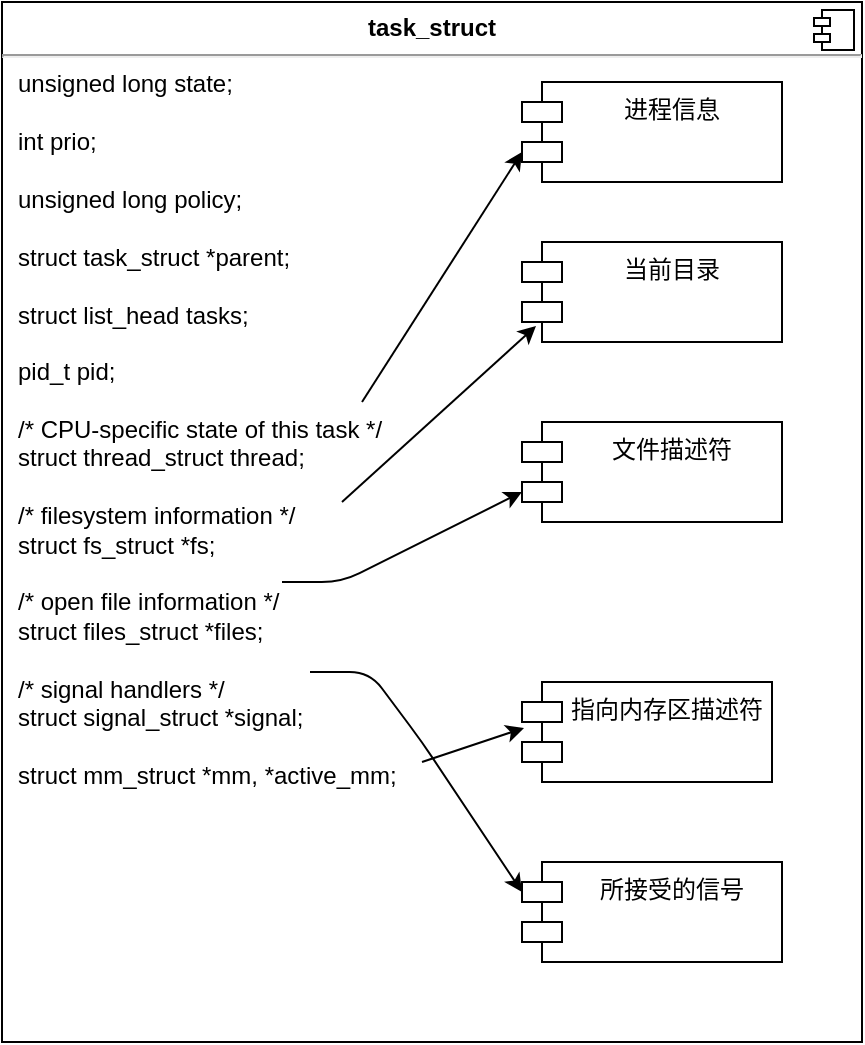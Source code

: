 <mxfile version="13.10.0" type="embed">
    <diagram id="ebM5MU2hx3BHqO1Bl5co" name="Page-1">
        <mxGraphModel dx="1228" dy="516" grid="0" gridSize="10" guides="1" tooltips="1" connect="1" arrows="1" fold="1" page="1" pageScale="1" pageWidth="827" pageHeight="1169" math="0" shadow="0">
            <root>
                <mxCell id="0"/>
                <mxCell id="1" parent="0"/>
                <mxCell id="2" value="&lt;p style=&quot;margin: 0px ; margin-top: 6px ; text-align: center&quot;&gt;&lt;b&gt;task_struct&lt;/b&gt;&lt;/p&gt;&lt;hr&gt;&lt;p style=&quot;margin: 0px ; margin-left: 8px&quot;&gt;unsigned long state;&lt;/p&gt;&lt;p style=&quot;margin: 0px ; margin-left: 8px&quot;&gt;&lt;br&gt;&lt;/p&gt;&lt;p style=&quot;margin: 0px ; margin-left: 8px&quot;&gt;int prio;&lt;/p&gt;&lt;p style=&quot;margin: 0px ; margin-left: 8px&quot;&gt;&lt;br&gt;&lt;/p&gt;&lt;p style=&quot;margin: 0px ; margin-left: 8px&quot;&gt;unsigned long policy;&lt;/p&gt;&lt;p style=&quot;margin: 0px ; margin-left: 8px&quot;&gt;&lt;br&gt;&lt;/p&gt;&lt;p style=&quot;margin: 0px ; margin-left: 8px&quot;&gt;struct task_struct *parent;&lt;/p&gt;&lt;p style=&quot;margin: 0px ; margin-left: 8px&quot;&gt;&lt;br&gt;&lt;/p&gt;&lt;p style=&quot;margin: 0px ; margin-left: 8px&quot;&gt;struct list_head tasks;&lt;/p&gt;&lt;p style=&quot;margin: 0px ; margin-left: 8px&quot;&gt;&lt;br&gt;&lt;/p&gt;&lt;p style=&quot;margin: 0px ; margin-left: 8px&quot;&gt;pid_t pid;&lt;/p&gt;&lt;p style=&quot;margin: 0px ; margin-left: 8px&quot;&gt;&lt;br&gt;&lt;/p&gt;&lt;p style=&quot;margin: 0px ; margin-left: 8px&quot;&gt;/* CPU-specific state of this task */&lt;/p&gt;&lt;p style=&quot;margin: 0px ; margin-left: 8px&quot;&gt;&lt;span&gt;&#9;&lt;/span&gt;struct thread_struct thread;&lt;/p&gt;&lt;p style=&quot;margin: 0px ; margin-left: 8px&quot;&gt;&lt;br&gt;&lt;/p&gt;&lt;p style=&quot;margin: 0px ; margin-left: 8px&quot;&gt;/* filesystem information */&lt;/p&gt;&lt;p style=&quot;margin: 0px ; margin-left: 8px&quot;&gt;&lt;span&gt;&#9;&lt;/span&gt;struct fs_struct *fs;&lt;/p&gt;&lt;p style=&quot;margin: 0px ; margin-left: 8px&quot;&gt;&lt;br&gt;&lt;/p&gt;&lt;p style=&quot;margin: 0px ; margin-left: 8px&quot;&gt;/* open file information */&lt;/p&gt;&lt;p style=&quot;margin: 0px ; margin-left: 8px&quot;&gt;&lt;span&gt;&#9;&lt;/span&gt;struct files_struct *files;&lt;/p&gt;&lt;p style=&quot;margin: 0px ; margin-left: 8px&quot;&gt;&lt;br&gt;&lt;/p&gt;&lt;p style=&quot;margin: 0px ; margin-left: 8px&quot;&gt;/* signal handlers */&lt;br&gt;&lt;/p&gt;&lt;p style=&quot;margin: 0px ; margin-left: 8px&quot;&gt;struct signal_struct *signal;&lt;br&gt;&lt;/p&gt;&lt;p style=&quot;margin: 0px ; margin-left: 8px&quot;&gt;&lt;br&gt;&lt;/p&gt;&lt;p style=&quot;margin: 0px ; margin-left: 8px&quot;&gt;struct mm_struct *mm, *active_mm;&lt;br&gt;&lt;/p&gt;" style="align=left;overflow=fill;html=1;dropTarget=0;" vertex="1" parent="1">
                    <mxGeometry x="260" y="110" width="430" height="520" as="geometry"/>
                </mxCell>
                <mxCell id="3" value="" style="shape=component;jettyWidth=8;jettyHeight=4;" vertex="1" parent="2">
                    <mxGeometry x="1" width="20" height="20" relative="1" as="geometry">
                        <mxPoint x="-24" y="4" as="offset"/>
                    </mxGeometry>
                </mxCell>
                <mxCell id="4" value="当前目录" style="shape=module;align=left;spacingLeft=20;align=center;verticalAlign=top;" vertex="1" parent="1">
                    <mxGeometry x="520" y="230" width="130" height="50" as="geometry"/>
                </mxCell>
                <mxCell id="6" value="文件描述符" style="shape=module;align=left;spacingLeft=20;align=center;verticalAlign=top;" vertex="1" parent="1">
                    <mxGeometry x="520" y="320" width="130" height="50" as="geometry"/>
                </mxCell>
                <mxCell id="7" value="" style="endArrow=classic;html=1;entryX=0;entryY=0;entryDx=0;entryDy=35;entryPerimeter=0;exitX=0.429;exitY=0.625;exitDx=0;exitDy=0;exitPerimeter=0;" edge="1" parent="1" target="6">
                    <mxGeometry width="50" height="50" relative="1" as="geometry">
                        <mxPoint x="400.0" y="400" as="sourcePoint"/>
                        <mxPoint x="479.85" y="310" as="targetPoint"/>
                        <Array as="points">
                            <mxPoint x="429.85" y="400"/>
                        </Array>
                    </mxGeometry>
                </mxCell>
                <mxCell id="9" value="进程信息" style="shape=module;align=left;spacingLeft=20;align=center;verticalAlign=top;" vertex="1" parent="1">
                    <mxGeometry x="520" y="150" width="130" height="50" as="geometry"/>
                </mxCell>
                <mxCell id="10" value="指向内存区描述符" style="shape=module;align=left;spacingLeft=20;align=center;verticalAlign=top;" vertex="1" parent="1">
                    <mxGeometry x="520" y="450" width="125" height="50" as="geometry"/>
                </mxCell>
                <mxCell id="11" value="所接受的信号" style="shape=module;align=left;spacingLeft=20;align=center;verticalAlign=top;" vertex="1" parent="1">
                    <mxGeometry x="520" y="540" width="130" height="50" as="geometry"/>
                </mxCell>
                <mxCell id="12" value="" style="endArrow=classic;html=1;entryX=0;entryY=0;entryDx=0;entryDy=15;entryPerimeter=0;exitX=0.429;exitY=0.625;exitDx=0;exitDy=0;exitPerimeter=0;" edge="1" parent="1" target="11">
                    <mxGeometry width="50" height="50" relative="1" as="geometry">
                        <mxPoint x="414" y="445" as="sourcePoint"/>
                        <mxPoint x="534" y="400" as="targetPoint"/>
                        <Array as="points">
                            <mxPoint x="443.85" y="445"/>
                            <mxPoint x="470" y="480"/>
                        </Array>
                    </mxGeometry>
                </mxCell>
                <mxCell id="14" value="" style="endArrow=classic;html=1;entryX=0.008;entryY=0.46;entryDx=0;entryDy=0;entryPerimeter=0;" edge="1" parent="1" target="10">
                    <mxGeometry width="50" height="50" relative="1" as="geometry">
                        <mxPoint x="470" y="490" as="sourcePoint"/>
                        <mxPoint x="520" y="350" as="targetPoint"/>
                        <Array as="points"/>
                    </mxGeometry>
                </mxCell>
                <mxCell id="17" value="" style="endArrow=classic;html=1;entryX=0.054;entryY=0.84;entryDx=0;entryDy=0;entryPerimeter=0;" edge="1" parent="1" target="4">
                    <mxGeometry width="50" height="50" relative="1" as="geometry">
                        <mxPoint x="430" y="360" as="sourcePoint"/>
                        <mxPoint x="470" y="300" as="targetPoint"/>
                    </mxGeometry>
                </mxCell>
                <mxCell id="19" value="" style="endArrow=classic;html=1;entryX=0;entryY=0;entryDx=0;entryDy=35;entryPerimeter=0;" edge="1" parent="1" target="9">
                    <mxGeometry width="50" height="50" relative="1" as="geometry">
                        <mxPoint x="440" y="310" as="sourcePoint"/>
                        <mxPoint x="490" y="260" as="targetPoint"/>
                    </mxGeometry>
                </mxCell>
            </root>
        </mxGraphModel>
    </diagram>
</mxfile>